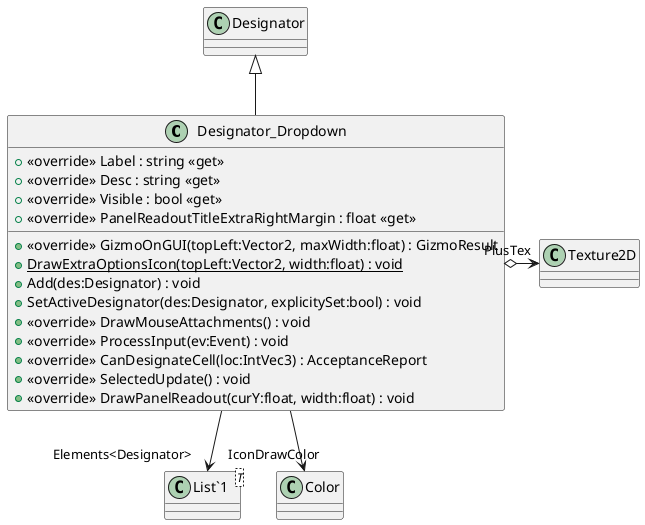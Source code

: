 @startuml
class Designator_Dropdown {
    + <<override>> Label : string <<get>>
    + <<override>> Desc : string <<get>>
    + <<override>> Visible : bool <<get>>
    + <<override>> PanelReadoutTitleExtraRightMargin : float <<get>>
    + <<override>> GizmoOnGUI(topLeft:Vector2, maxWidth:float) : GizmoResult
    + {static} DrawExtraOptionsIcon(topLeft:Vector2, width:float) : void
    + Add(des:Designator) : void
    + SetActiveDesignator(des:Designator, explicitySet:bool) : void
    + <<override>> DrawMouseAttachments() : void
    + <<override>> ProcessInput(ev:Event) : void
    + <<override>> CanDesignateCell(loc:IntVec3) : AcceptanceReport
    + <<override>> SelectedUpdate() : void
    + <<override>> DrawPanelReadout(curY:float, width:float) : void
}
class "List`1"<T> {
}
Designator <|-- Designator_Dropdown
Designator_Dropdown o-> "PlusTex" Texture2D
Designator_Dropdown --> "IconDrawColor" Color
Designator_Dropdown --> "Elements<Designator>" "List`1"
@enduml
